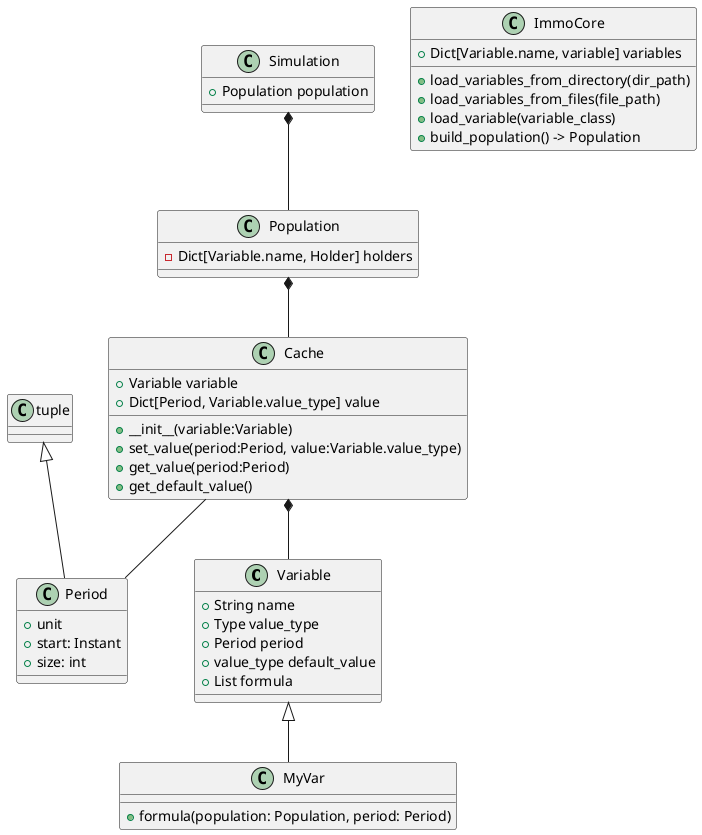 @startuml

class Variable {
	+String name
	+Type value_type
	+Period period
	+value_type default_value
	+List formula
}

class MyVar {
    +formula(population: Population, period: Period)
}

class Cache {
	+Variable variable
	+Dict[Period, Variable.value_type] value
	+__init__(variable:Variable)
	+set_value(period:Period, value:Variable.value_type)
	+get_value(period:Period)
	+get_default_value()
}

class Period {
    +unit
    +start: Instant
    +size: int
}

class Population {
	-Dict[Variable.name, Holder] holders
}

class ImmoCore {
    +Dict[Variable.name, variable] variables
    +load_variables_from_directory(dir_path)
    +load_variables_from_files(file_path)
    +load_variable(variable_class)
    +build_population() -> Population
}

class Simulation {
    +Population population
}

Variable <|-- MyVar
Cache *-- Variable
tuple <|-- Period
Cache -- Period
Population *-- Cache
Simulation *-- Population

@enduml